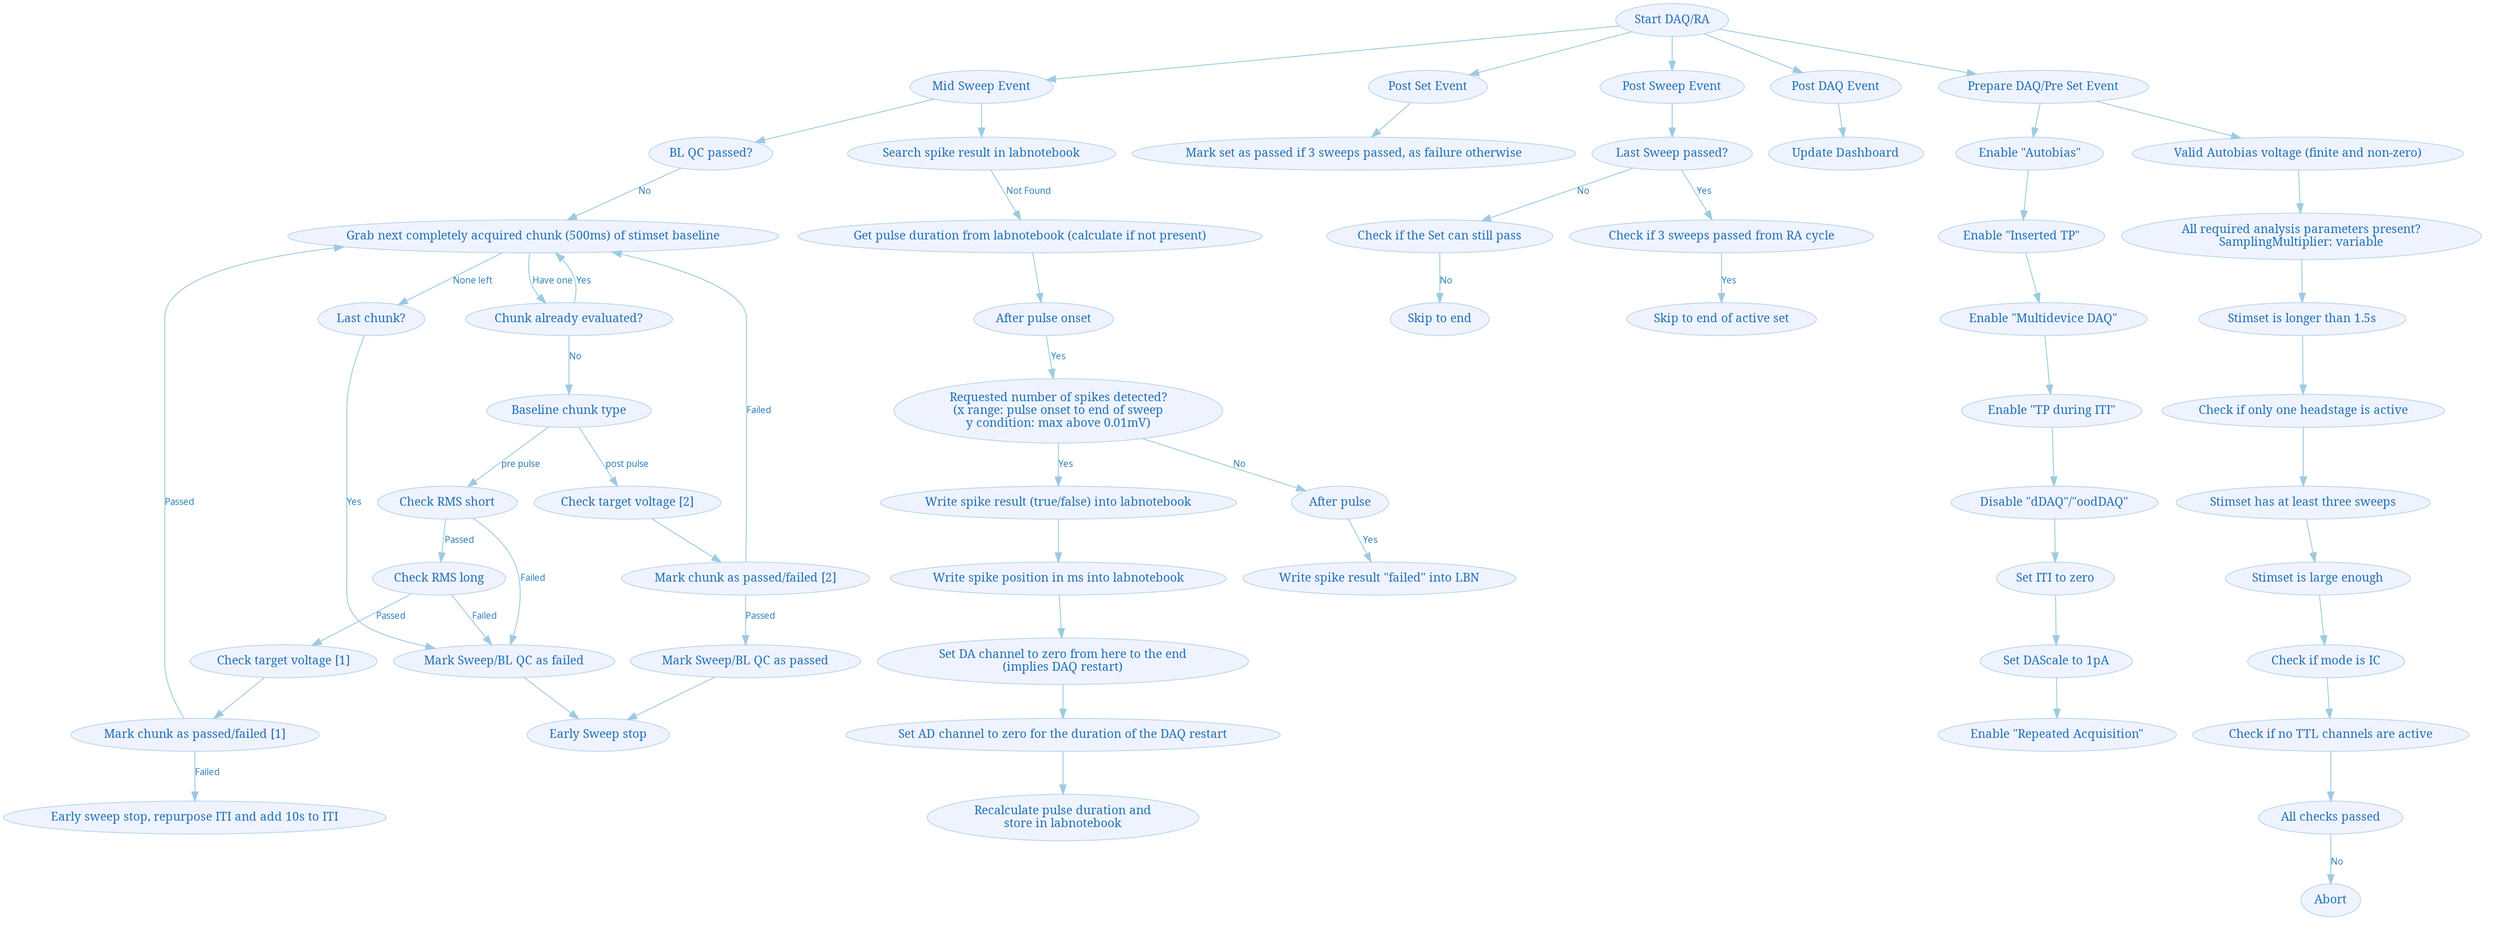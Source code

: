 digraph G {
    fontname="sans-serif";
    ratio="0,01";
    center="true";
    compound="true";
    rank="same";
    penwidth="0.1";
    edge [comment="Wildcard edge",
          fontname="sans-serif",
          fontsize=10,
          colorscheme="blues3",
          color=2,
          fontcolor=3];
    node [fontname="serif",
          fontsize=13,
          fillcolor="1",
          colorscheme="blues4",
          color="2",
          fontcolor="4",
          style="filled"];
    "Start DAQ/RA";
    "Mid Sweep Event";
    "Post Set Event";
    "Post Sweep Event";
    "Post DAQ Event";
    "Start DAQ/RA" -> "Prepare DAQ/Pre Set Event";
    "Start DAQ/RA" -> "Post Set Event";
    "Start DAQ/RA" -> "Post Sweep Event";
    "Start DAQ/RA" -> "Post DAQ Event";
    subgraph cluster_preDAQ {
        color="invis";
        edge [comment="Wildcard node added automatic in EG."];
        node [comment="Wildcard node added automatic in EG."];
        "Prepare DAQ/Pre Set Event";
        "Enable \"TP during ITI\"";
        "Enable \"Autobias\"";
        "Enable \"Multidevice DAQ\"";
        "Enable \"Inserted TP\"";
        "Stimset is longer than 1.5s";
        "Valid Autobias voltage (finite and non-zero)";
        "Disable \"dDAQ\"/\"oodDAQ\"";
        "Stimset has at least three sweeps";
        "Set DAScale to 1pA";
        "Set ITI to zero";
        "Stimset is large enough";
        "Check if mode is IC";
        "Enable \"Repeated Acquisition\"";
        "Check if no TTL channels are active";
        "All required analysis parameters present?\nSamplingMultiplier: variable";
        "Check if only one headstage is active";
        "All checks passed";
        "Abort";
        "Prepare DAQ/Pre Set Event" -> "Enable \"Autobias\"";
        "Enable \"Autobias\"" -> "Enable \"Inserted TP\"";
        "Enable \"Inserted TP\"" -> "Enable \"Multidevice DAQ\"";
        "Enable \"Multidevice DAQ\"" -> "Enable \"TP during ITI\"";
        "Enable \"TP during ITI\"" -> "Disable \"dDAQ\"/\"oodDAQ\"";
        "Disable \"dDAQ\"/\"oodDAQ\"" -> "Set ITI to zero";
        "Set ITI to zero" -> "Set DAScale to 1pA";
        "Set DAScale to 1pA" -> "Enable \"Repeated Acquisition\"";
        "Prepare DAQ/Pre Set Event" -> "Valid Autobias voltage (finite and non-zero)";
        "Valid Autobias voltage (finite and non-zero)" -> "All required analysis parameters present?\nSamplingMultiplier: variable";
        "All required analysis parameters present?\nSamplingMultiplier: variable" -> "Stimset is longer than 1.5s";
        "Stimset is longer than 1.5s" -> "Check if only one headstage is active";
        "Check if only one headstage is active" -> "Stimset has at least three sweeps";
        "Stimset has at least three sweeps" -> "Stimset is large enough";
        "Stimset is large enough" -> "Check if mode is IC";
        "Check if mode is IC" -> "Check if no TTL channels are active";
        "Check if no TTL channels are active" -> "All checks passed";
        "All checks passed" -> "Abort"  [label="No"];
    }

    "Post DAQ Event" -> "Update Dashboard";
    "Start DAQ/RA" -> "Mid Sweep Event";
    "Mark set as passed if 3 sweeps passed, as failure otherwise";
    "Post Set Event" -> "Mark set as passed if 3 sweeps passed, as failure otherwise";
    "Last Sweep passed?";
    "Check if 3 sweeps passed from RA cycle";
    "Skip to end of active set";
    "Skip to end";
    "Post Sweep Event" -> "Last Sweep passed?";
    "Last Sweep passed?" -> "Check if 3 sweeps passed from RA cycle"  [label="Yes"];
    "Check if 3 sweeps passed from RA cycle" -> "Skip to end of active set"  [label="Yes"];
    "Check if the Set can still pass";
    "Last Sweep passed?" -> "Check if the Set can still pass"  [label="No"];
    "Check if the Set can still pass" -> "Skip to end"  [label="No"];
    "BL QC passed?";
    "Mid Sweep Event" -> "BL QC passed?";
    "Grab next completely acquired chunk (500ms) of stimset baseline";
    "BL QC passed?" -> "Grab next completely acquired chunk (500ms) of stimset baseline"  [label="No"];
    "Baseline chunk type";
    "Chunk already evaluated?";
    "Grab next completely acquired chunk (500ms) of stimset baseline" -> "Chunk already evaluated?"  [label="Have one"];
    "Grab next completely acquired chunk (500ms) of stimset baseline" -> "Last chunk?"  [label="None left"];
    "Last chunk?" -> "Mark Sweep/BL QC as failed"  [label="Yes"];
    "Chunk already evaluated?" -> "Grab next completely acquired chunk (500ms) of stimset baseline"  [label="Yes"];
    "Chunk already evaluated?" -> "Baseline chunk type"  [label="No"];
    "Check RMS short";
    "Check RMS long";
    "Check target voltage [1]";
    "Check target voltage [2]";
    "Baseline chunk type" -> "Check RMS short"  [label="pre pulse"];
    "Check RMS short" -> "Check RMS long"  [label="Passed"];
    "Mark Sweep/BL QC as passed";
    "Mark Sweep/BL QC as failed";
    "Check RMS short" -> "Mark Sweep/BL QC as failed"  [label="Failed"];
    "Check RMS long" -> "Mark Sweep/BL QC as failed"  [label="Failed"];
    "Check RMS long" -> "Check target voltage [1]"  [label="Passed"];
    "Mark chunk as passed/failed [1]";
    "Check target voltage [1]" -> "Mark chunk as passed/failed [1]";
    "Early sweep stop, repurpose ITI and add 10s to ITI";
    "Mark chunk as passed/failed [1]" -> "Early sweep stop, repurpose ITI and add 10s to ITI"  [label="Failed"];
    "Baseline chunk type" -> "Check target voltage [2]"  [label="post pulse"];
    "Check target voltage [2]" -> "Mark chunk as passed/failed [2]";
    "Mark chunk as passed/failed [2]" -> "Grab next completely acquired chunk (500ms) of stimset baseline"  [label="Failed"];
    "Mark chunk as passed/failed [2]" -> "Mark Sweep/BL QC as passed"  [label="Passed"];
    "Mark Sweep/BL QC as passed" -> "Early Sweep stop";
    "Mark Sweep/BL QC as failed" -> "Early Sweep stop";
    "Mark chunk as passed/failed [1]" -> "Grab next completely acquired chunk (500ms) of stimset baseline"  [label="Passed"];
    "Search spike result in labnotebook";
    "Search spike result in labnotebook" -> "Get pulse duration from labnotebook (calculate if not present)"  [label="Not Found"];
    "Mid Sweep Event" -> "Search spike result in labnotebook";
    "After pulse onset";
    "Get pulse duration from labnotebook (calculate if not present)" -> "After pulse onset";
    "Requested number of spikes detected?\n(x range: pulse onset to end of sweep\ny condition: max above 0.01mV)";
    "Requested number of spikes detected?\n(x range: pulse onset to end of sweep\ny condition: max above 0.01mV)" -> "After pulse"  [label="No"];
    "After pulse" -> "Write spike result \"failed\" into LBN"  [label="Yes"];
    "After pulse onset" -> "Requested number of spikes detected?\n(x range: pulse onset to end of sweep\ny condition: max above 0.01mV)"  [label="Yes"];
    "Write spike result (true/false) into labnotebook";
    "Requested number of spikes detected?\n(x range: pulse onset to end of sweep\ny condition: max above 0.01mV)" -> "Write spike result (true/false) into labnotebook"  [label="Yes"];
    "Write spike position in ms into labnotebook";
    "Set DA channel to zero from here to the end\n(implies DAQ restart)";
    "Write spike position in ms into labnotebook" -> "Set DA channel to zero from here to the end\n(implies DAQ restart)";
    "Set AD channel to zero for the duration of the DAQ restart";
    "Set DA channel to zero from here to the end\n(implies DAQ restart)" -> "Set AD channel to zero for the duration of the DAQ restart";
    "Recalculate pulse duration and\nstore in labnotebook";
    "Set AD channel to zero for the duration of the DAQ restart" -> "Recalculate pulse duration and\nstore in labnotebook";
    "Write spike result (true/false) into labnotebook" -> "Write spike position in ms into labnotebook";
}
